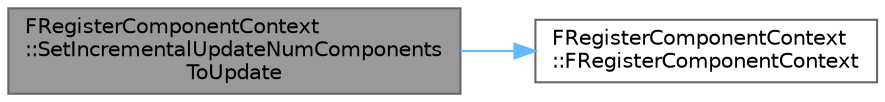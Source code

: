 digraph "FRegisterComponentContext::SetIncrementalUpdateNumComponentsToUpdate"
{
 // INTERACTIVE_SVG=YES
 // LATEX_PDF_SIZE
  bgcolor="transparent";
  edge [fontname=Helvetica,fontsize=10,labelfontname=Helvetica,labelfontsize=10];
  node [fontname=Helvetica,fontsize=10,shape=box,height=0.2,width=0.4];
  rankdir="LR";
  Node1 [id="Node000001",label="FRegisterComponentContext\l::SetIncrementalUpdateNumComponents\lToUpdate",height=0.2,width=0.4,color="gray40", fillcolor="grey60", style="filled", fontcolor="black",tooltip=" "];
  Node1 -> Node2 [id="edge1_Node000001_Node000002",color="steelblue1",style="solid",tooltip=" "];
  Node2 [id="Node000002",label="FRegisterComponentContext\l::FRegisterComponentContext",height=0.2,width=0.4,color="grey40", fillcolor="white", style="filled",URL="$d2/d74/classFRegisterComponentContext.html#a678f0561e285bb0a69704bf9e3ee4c82",tooltip=" "];
}
